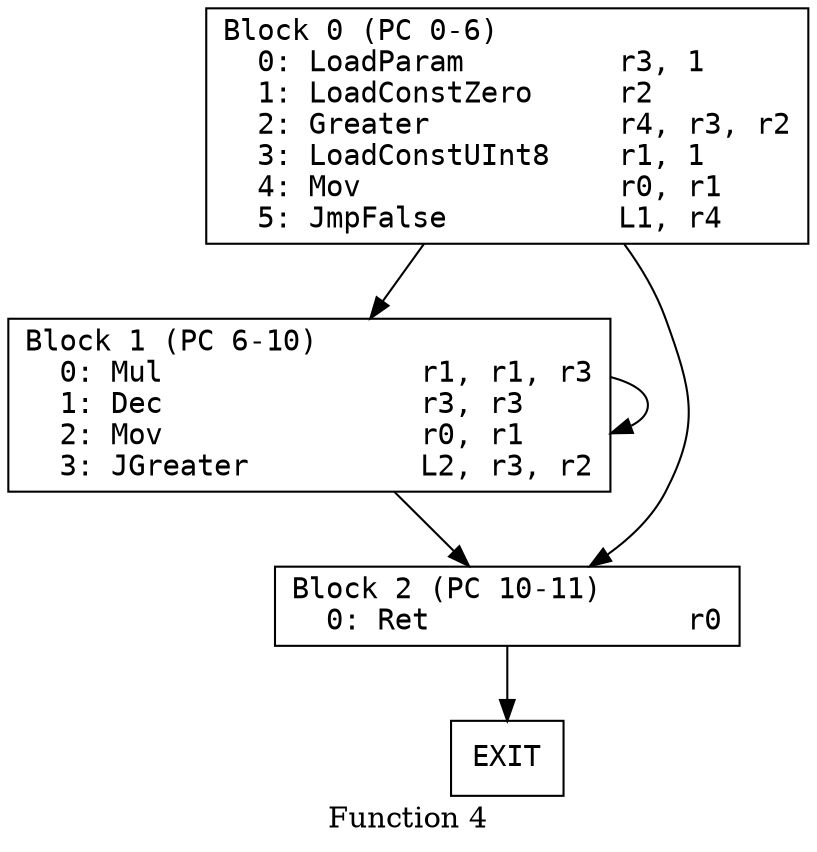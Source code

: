 // Function 4 from flow_control
// Generated from data/flow_control.dot

digraph {
  rankdir=TB;
  node [shape=box, fontname="monospace"];

  label = "Function 4";
  style = filled;
  color = lightgrey;

  f4_n0 [ label = "Block 0 (PC 0-6)\l  0: LoadParam         r3, 1\l  1: LoadConstZero     r2\l  2: Greater           r4, r3, r2\l  3: LoadConstUInt8    r1, 1\l  4: Mov               r0, r1\l  5: JmpFalse          L1, r4\l" ]
  f4_n1 [ label = "Block 1 (PC 6-10)\l  0: Mul               r1, r1, r3\l  1: Dec               r3, r3\l  2: Mov               r0, r1\l  3: JGreater          L2, r3, r2\l" ]
  f4_n2 [ label = "Block 2 (PC 10-11)\l  0: Ret               r0\l" ]
  f4_n3 [ label = "EXIT" ]

  f4_n0 -> f4_n2
  f4_n0 -> f4_n1
  f4_n1 -> f4_n1
  f4_n1 -> f4_n2
  f4_n2 -> f4_n3
}
